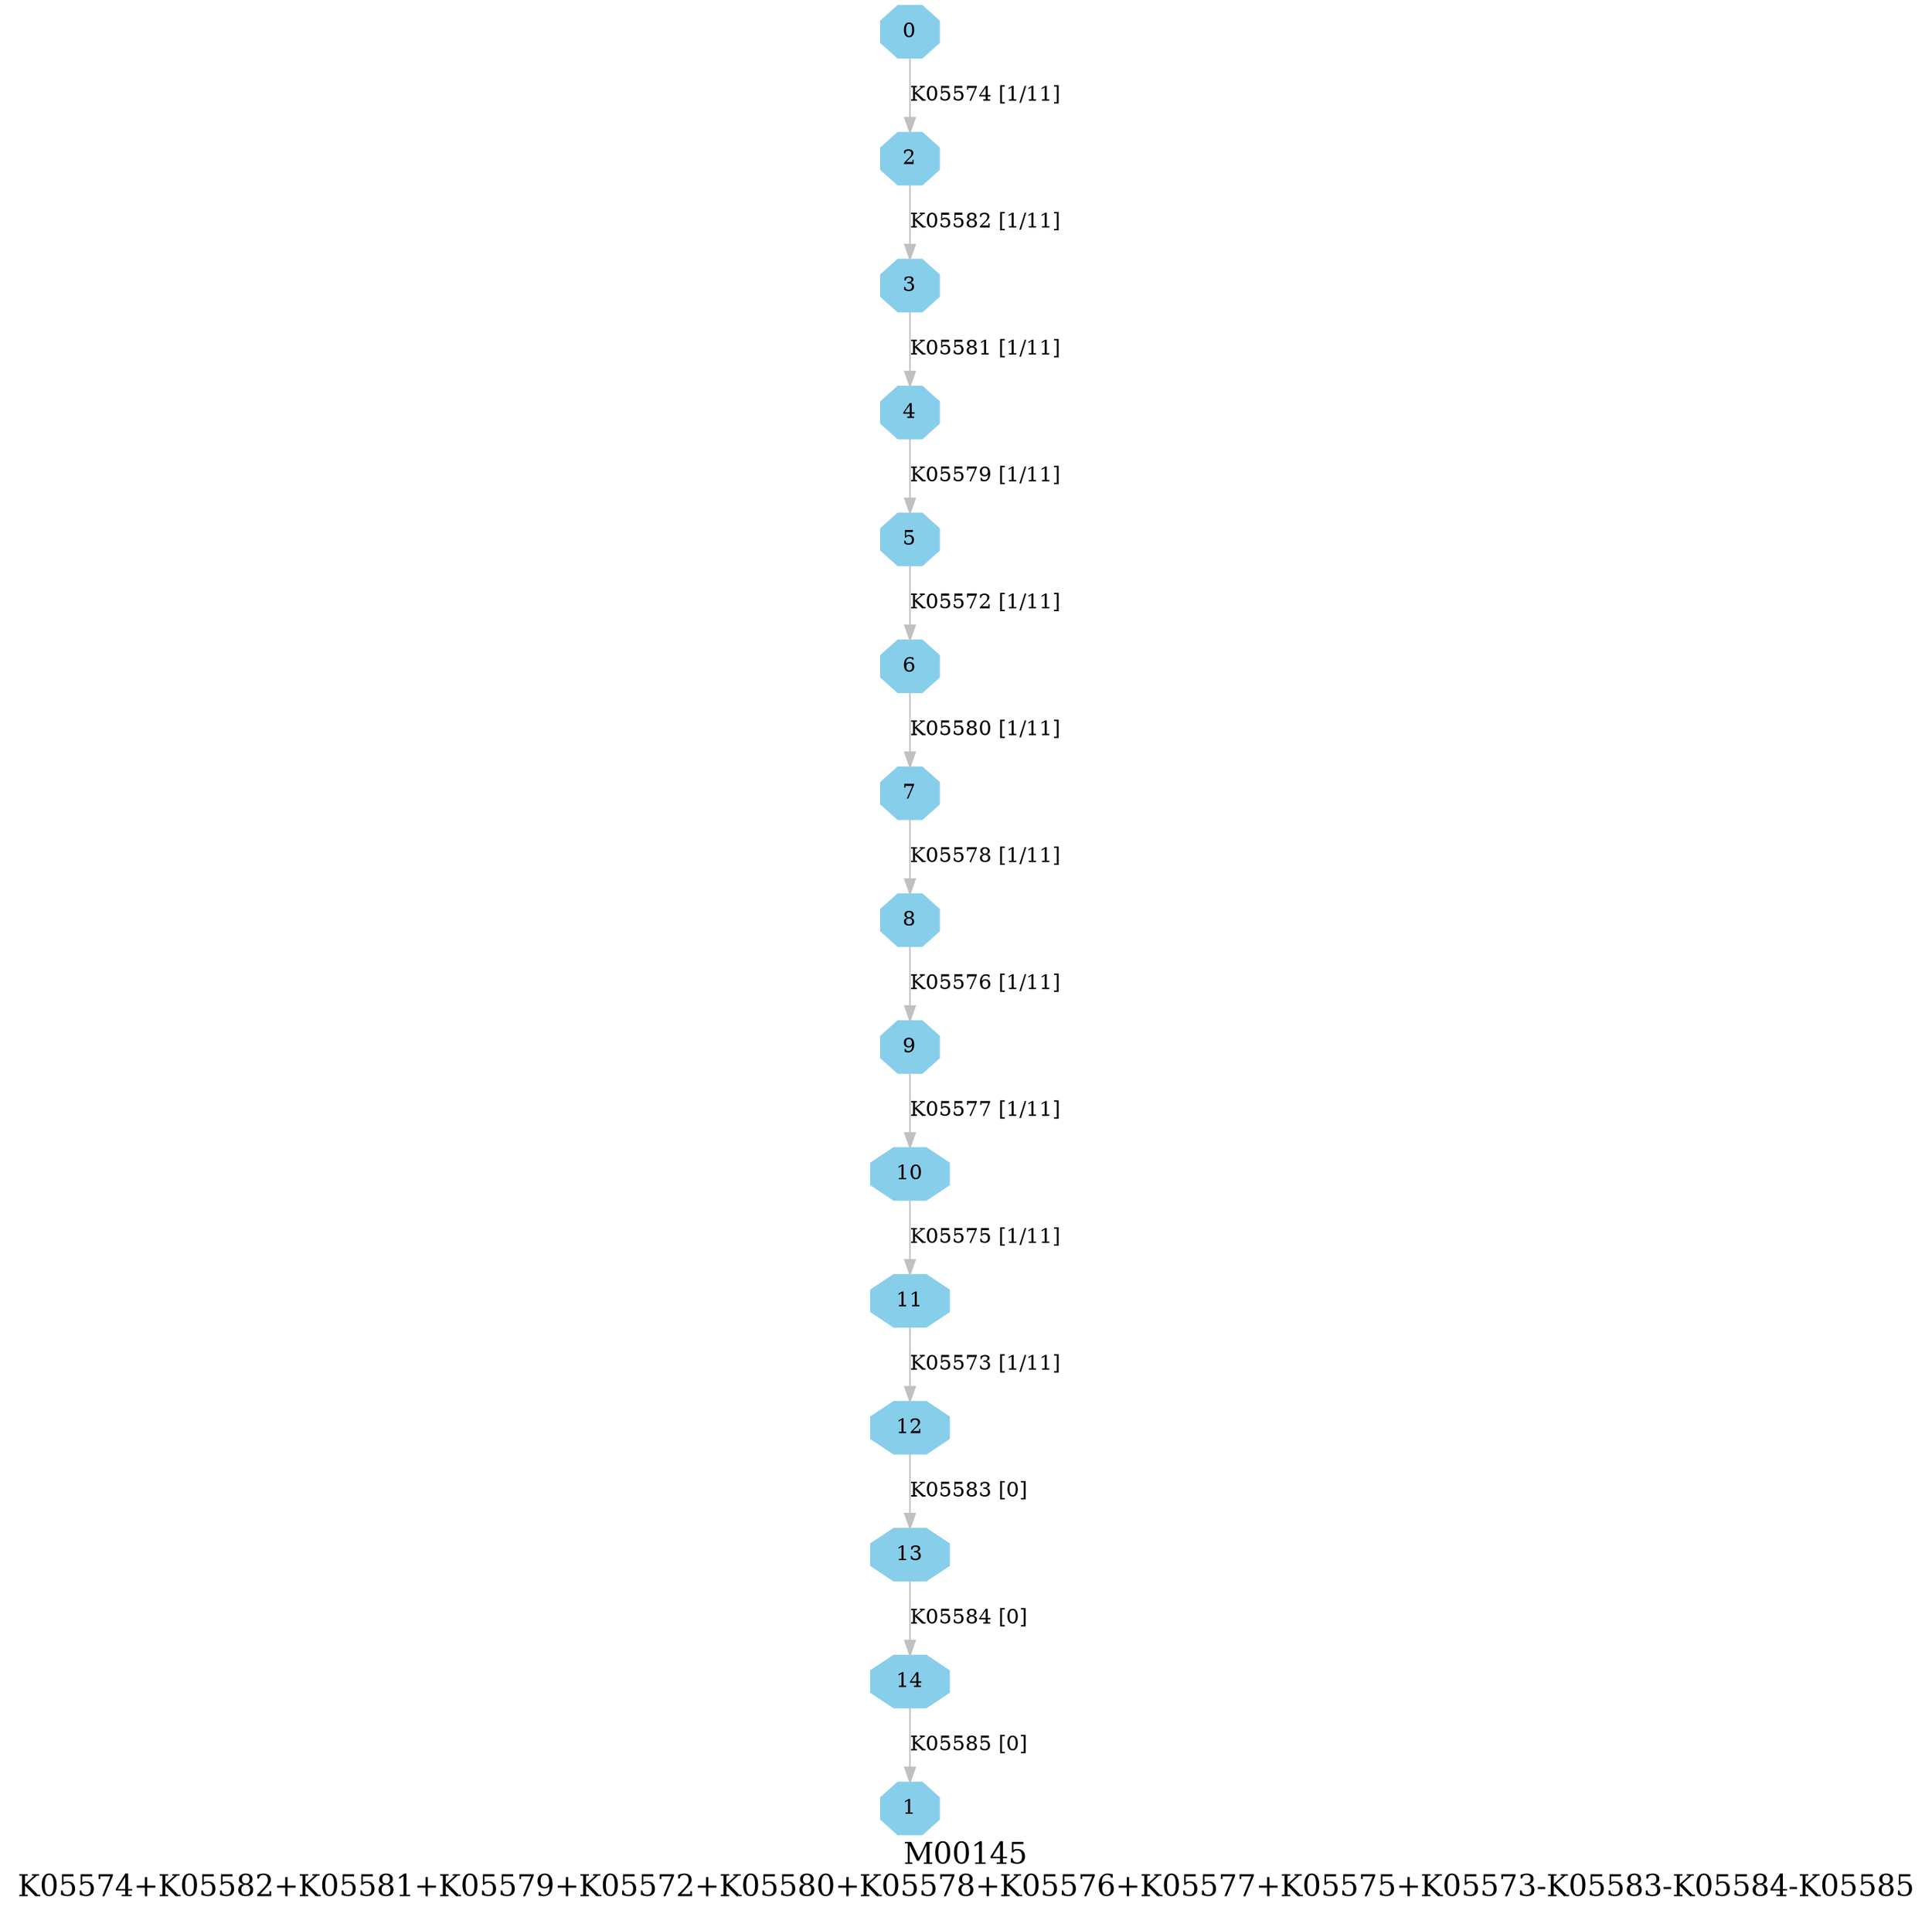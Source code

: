 digraph G {
graph [label="M00145
K05574+K05582+K05581+K05579+K05572+K05580+K05578+K05576+K05577+K05575+K05573-K05583-K05584-K05585",fontsize=20];
node [shape=box,style=filled];
edge [len=3,color=grey];
{node [width=.3,height=.3,shape=octagon,style=filled,color=skyblue] 0 1 2 3 4 5 6 7 8 9 10 11 12 13 14 }
0 -> 2 [label="K05574 [1/11]"];
2 -> 3 [label="K05582 [1/11]"];
3 -> 4 [label="K05581 [1/11]"];
4 -> 5 [label="K05579 [1/11]"];
5 -> 6 [label="K05572 [1/11]"];
6 -> 7 [label="K05580 [1/11]"];
7 -> 8 [label="K05578 [1/11]"];
8 -> 9 [label="K05576 [1/11]"];
9 -> 10 [label="K05577 [1/11]"];
10 -> 11 [label="K05575 [1/11]"];
11 -> 12 [label="K05573 [1/11]"];
12 -> 13 [label="K05583 [0]"];
13 -> 14 [label="K05584 [0]"];
14 -> 1 [label="K05585 [0]"];
}